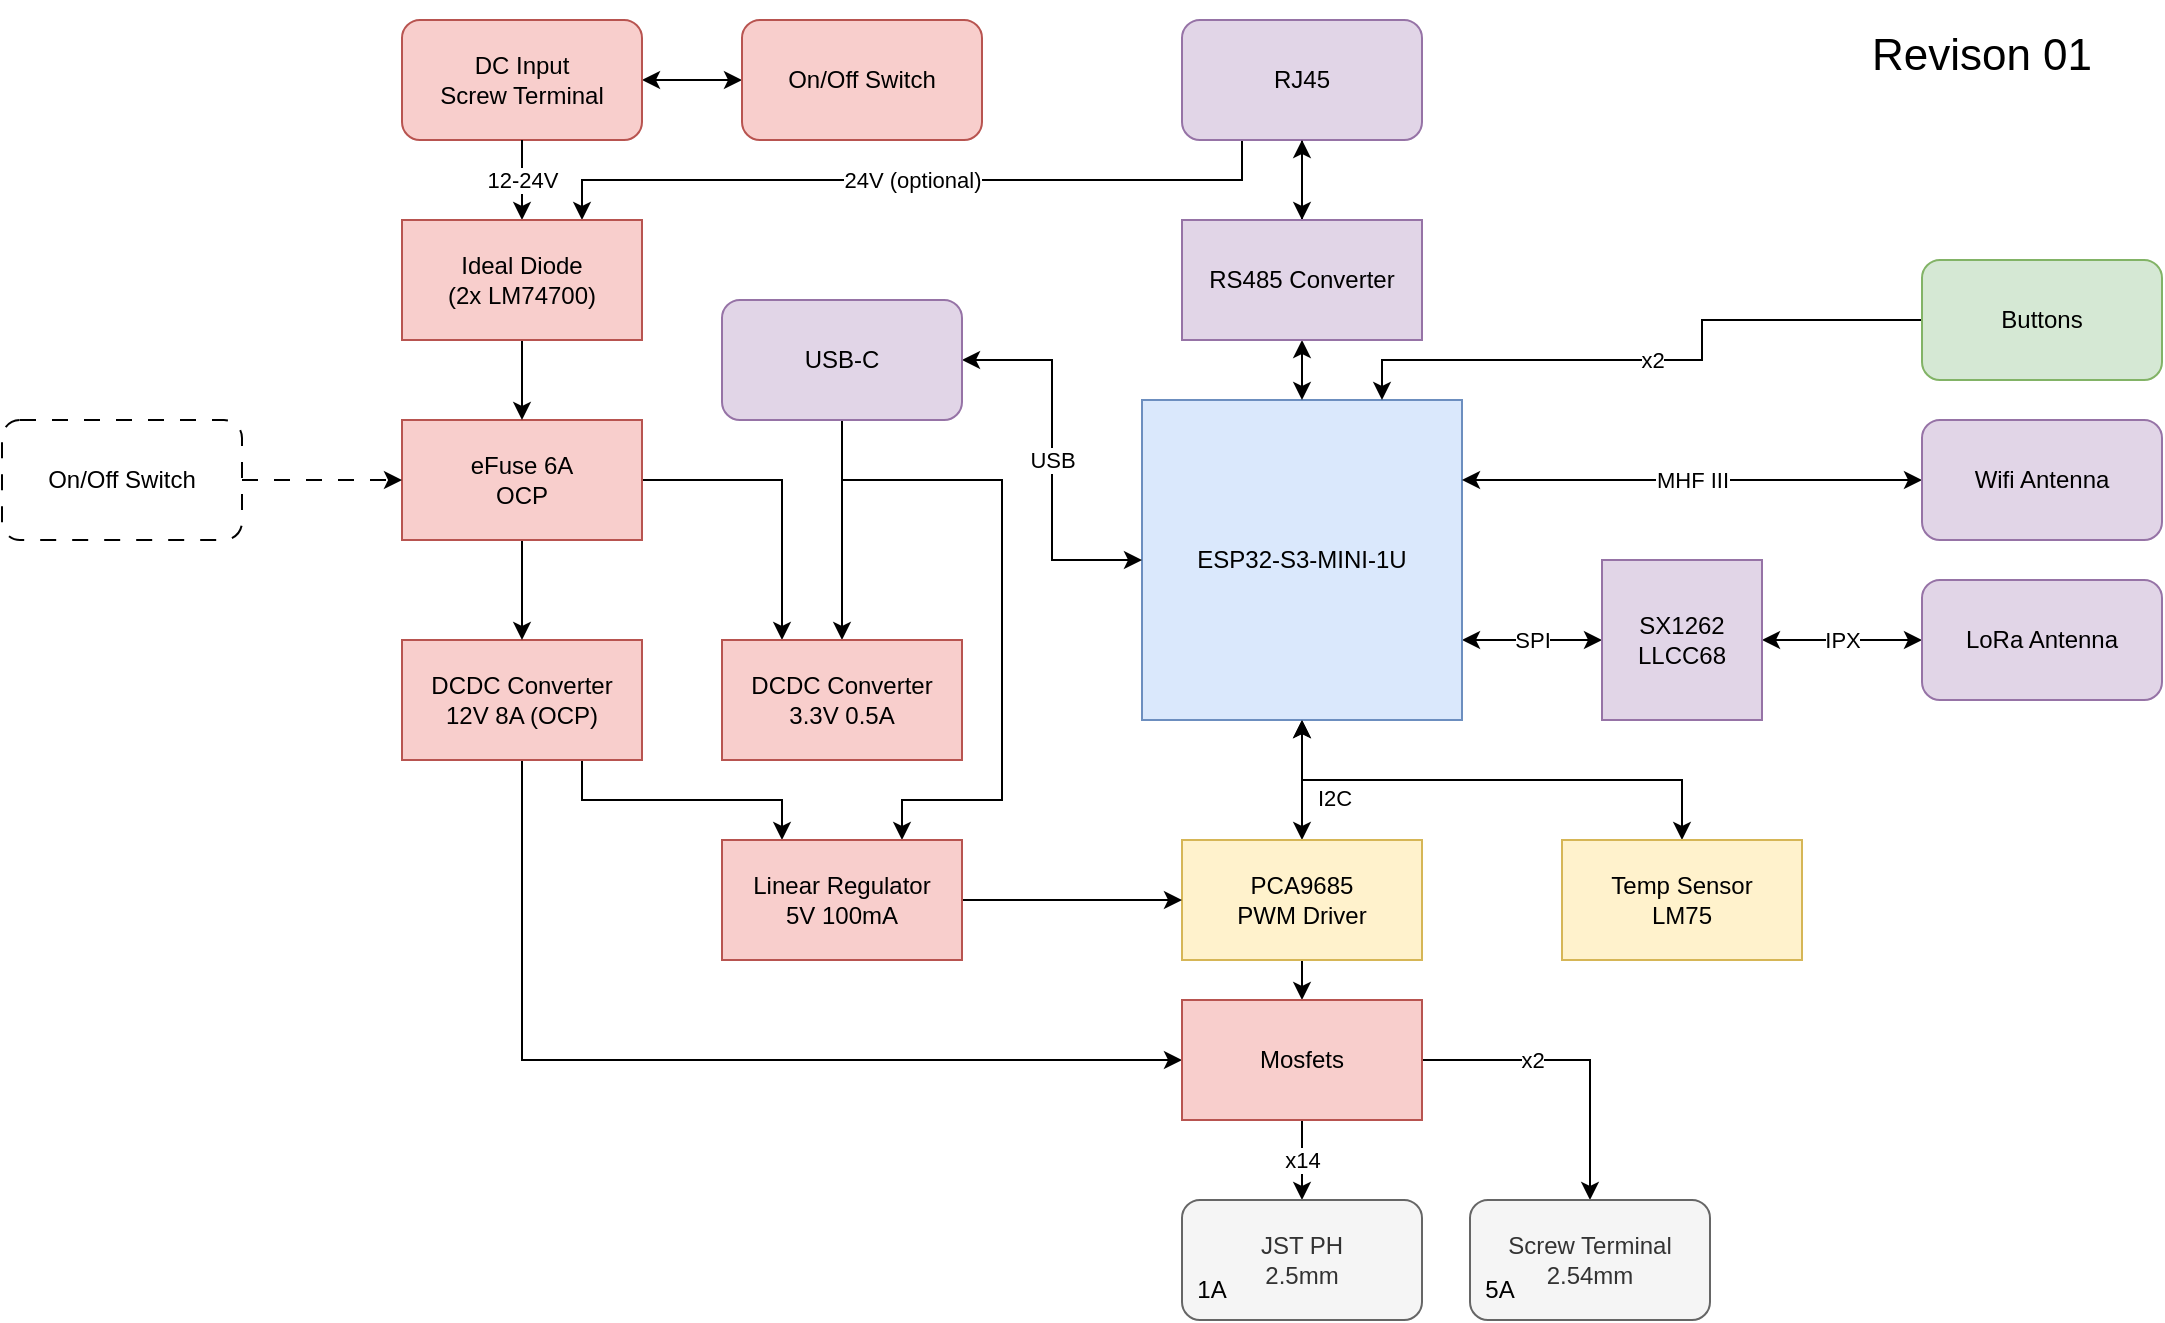 <mxfile version="24.4.0" type="device">
  <diagram name="Page-1" id="z83b7PPcV6ZyIOXjzvce">
    <mxGraphModel dx="2401" dy="1180" grid="1" gridSize="10" guides="1" tooltips="1" connect="1" arrows="1" fold="1" page="1" pageScale="1" pageWidth="1169" pageHeight="827" math="0" shadow="0">
      <root>
        <mxCell id="0" />
        <mxCell id="1" parent="0" />
        <mxCell id="Z63Cd4MSv0f7jXQqCqa3-32" value="SPI" style="edgeStyle=orthogonalEdgeStyle;rounded=0;orthogonalLoop=1;jettySize=auto;html=1;exitX=1;exitY=0.75;exitDx=0;exitDy=0;startArrow=classic;startFill=1;" parent="1" source="Z63Cd4MSv0f7jXQqCqa3-3" target="Z63Cd4MSv0f7jXQqCqa3-4" edge="1">
          <mxGeometry relative="1" as="geometry" />
        </mxCell>
        <mxCell id="Z63Cd4MSv0f7jXQqCqa3-35" value="I2C" style="edgeStyle=orthogonalEdgeStyle;rounded=0;orthogonalLoop=1;jettySize=auto;html=1;exitX=0.5;exitY=1;exitDx=0;exitDy=0;entryX=0.5;entryY=0;entryDx=0;entryDy=0;startArrow=classic;startFill=1;" parent="1" source="Z63Cd4MSv0f7jXQqCqa3-3" target="Z63Cd4MSv0f7jXQqCqa3-13" edge="1">
          <mxGeometry x="0.286" y="16" relative="1" as="geometry">
            <mxPoint as="offset" />
          </mxGeometry>
        </mxCell>
        <mxCell id="Z63Cd4MSv0f7jXQqCqa3-3" value="ESP32-S3-MINI-1U" style="whiteSpace=wrap;html=1;aspect=fixed;fillColor=#dae8fc;strokeColor=#6c8ebf;" parent="1" vertex="1">
          <mxGeometry x="490" y="320" width="160" height="160" as="geometry" />
        </mxCell>
        <mxCell id="Z63Cd4MSv0f7jXQqCqa3-33" value="IPX" style="edgeStyle=orthogonalEdgeStyle;rounded=0;orthogonalLoop=1;jettySize=auto;html=1;exitX=1;exitY=0.5;exitDx=0;exitDy=0;startArrow=classic;startFill=1;" parent="1" source="Z63Cd4MSv0f7jXQqCqa3-4" target="Z63Cd4MSv0f7jXQqCqa3-17" edge="1">
          <mxGeometry relative="1" as="geometry" />
        </mxCell>
        <mxCell id="Z63Cd4MSv0f7jXQqCqa3-4" value="SX1262&lt;div&gt;LLCC68&lt;/div&gt;" style="whiteSpace=wrap;html=1;aspect=fixed;fillColor=#e1d5e7;strokeColor=#9673a6;" parent="1" vertex="1">
          <mxGeometry x="720" y="400" width="80" height="80" as="geometry" />
        </mxCell>
        <mxCell id="Z63Cd4MSv0f7jXQqCqa3-21" value="USB" style="edgeStyle=orthogonalEdgeStyle;rounded=0;orthogonalLoop=1;jettySize=auto;html=1;exitX=1;exitY=0.5;exitDx=0;exitDy=0;startArrow=classic;startFill=1;" parent="1" source="Z63Cd4MSv0f7jXQqCqa3-7" target="Z63Cd4MSv0f7jXQqCqa3-3" edge="1">
          <mxGeometry relative="1" as="geometry">
            <mxPoint x="300" y="454" as="targetPoint" />
          </mxGeometry>
        </mxCell>
        <mxCell id="PdocWzId6pz93LeW0cs--3" style="edgeStyle=orthogonalEdgeStyle;rounded=0;orthogonalLoop=1;jettySize=auto;html=1;exitX=0.5;exitY=1;exitDx=0;exitDy=0;entryX=0.5;entryY=0;entryDx=0;entryDy=0;" parent="1" source="Z63Cd4MSv0f7jXQqCqa3-7" target="88yLvj8abLCUOFOeK4SU-3" edge="1">
          <mxGeometry relative="1" as="geometry" />
        </mxCell>
        <mxCell id="PdocWzId6pz93LeW0cs--4" style="edgeStyle=orthogonalEdgeStyle;rounded=0;orthogonalLoop=1;jettySize=auto;html=1;exitX=0.5;exitY=1;exitDx=0;exitDy=0;entryX=0.75;entryY=0;entryDx=0;entryDy=0;" parent="1" source="Z63Cd4MSv0f7jXQqCqa3-7" target="oz5sCgZrgBWRdem4BcaA-5" edge="1">
          <mxGeometry relative="1" as="geometry">
            <Array as="points">
              <mxPoint x="340" y="360" />
              <mxPoint x="420" y="360" />
              <mxPoint x="420" y="520" />
              <mxPoint x="370" y="520" />
            </Array>
          </mxGeometry>
        </mxCell>
        <mxCell id="Z63Cd4MSv0f7jXQqCqa3-7" value="USB-C" style="rounded=1;whiteSpace=wrap;html=1;fillColor=#e1d5e7;strokeColor=#9673a6;" parent="1" vertex="1">
          <mxGeometry x="280" y="270" width="120" height="60" as="geometry" />
        </mxCell>
        <mxCell id="Z63Cd4MSv0f7jXQqCqa3-29" style="edgeStyle=orthogonalEdgeStyle;rounded=0;orthogonalLoop=1;jettySize=auto;html=1;exitX=0.5;exitY=1;exitDx=0;exitDy=0;entryX=0.5;entryY=0;entryDx=0;entryDy=0;" parent="1" source="Z63Cd4MSv0f7jXQqCqa3-8" target="Z63Cd4MSv0f7jXQqCqa3-9" edge="1">
          <mxGeometry relative="1" as="geometry" />
        </mxCell>
        <mxCell id="oz5sCgZrgBWRdem4BcaA-7" value="24V (optional)" style="edgeStyle=orthogonalEdgeStyle;rounded=0;orthogonalLoop=1;jettySize=auto;html=1;exitX=0.25;exitY=1;exitDx=0;exitDy=0;entryX=0.75;entryY=0;entryDx=0;entryDy=0;" parent="1" source="Z63Cd4MSv0f7jXQqCqa3-8" target="PdocWzId6pz93LeW0cs--1" edge="1">
          <mxGeometry relative="1" as="geometry">
            <Array as="points">
              <mxPoint x="540" y="210" />
              <mxPoint x="210" y="210" />
            </Array>
            <mxPoint x="220" y="250" as="targetPoint" />
          </mxGeometry>
        </mxCell>
        <mxCell id="Z63Cd4MSv0f7jXQqCqa3-8" value="RJ45" style="rounded=1;whiteSpace=wrap;html=1;fillColor=#e1d5e7;strokeColor=#9673a6;" parent="1" vertex="1">
          <mxGeometry x="510" y="130" width="120" height="60" as="geometry" />
        </mxCell>
        <mxCell id="Z63Cd4MSv0f7jXQqCqa3-30" style="edgeStyle=orthogonalEdgeStyle;rounded=0;orthogonalLoop=1;jettySize=auto;html=1;exitX=0.5;exitY=1;exitDx=0;exitDy=0;entryX=0.5;entryY=0;entryDx=0;entryDy=0;startArrow=classic;startFill=1;" parent="1" source="Z63Cd4MSv0f7jXQqCqa3-9" target="Z63Cd4MSv0f7jXQqCqa3-3" edge="1">
          <mxGeometry relative="1" as="geometry" />
        </mxCell>
        <mxCell id="Z63Cd4MSv0f7jXQqCqa3-31" value="" style="edgeStyle=orthogonalEdgeStyle;rounded=0;orthogonalLoop=1;jettySize=auto;html=1;" parent="1" source="Z63Cd4MSv0f7jXQqCqa3-9" target="Z63Cd4MSv0f7jXQqCqa3-8" edge="1">
          <mxGeometry relative="1" as="geometry" />
        </mxCell>
        <mxCell id="Z63Cd4MSv0f7jXQqCqa3-9" value="RS485 Converter" style="rounded=0;whiteSpace=wrap;html=1;fillColor=#e1d5e7;strokeColor=#9673a6;" parent="1" vertex="1">
          <mxGeometry x="510" y="230" width="120" height="60" as="geometry" />
        </mxCell>
        <mxCell id="Z63Cd4MSv0f7jXQqCqa3-26" style="edgeStyle=orthogonalEdgeStyle;rounded=0;orthogonalLoop=1;jettySize=auto;html=1;exitX=1;exitY=0.5;exitDx=0;exitDy=0;entryX=0;entryY=0.5;entryDx=0;entryDy=0;startArrow=classic;startFill=1;" parent="1" source="Z63Cd4MSv0f7jXQqCqa3-11" target="Z63Cd4MSv0f7jXQqCqa3-20" edge="1">
          <mxGeometry relative="1" as="geometry" />
        </mxCell>
        <mxCell id="Z63Cd4MSv0f7jXQqCqa3-11" value="DC Input&lt;div&gt;Screw Terminal&lt;/div&gt;" style="rounded=1;whiteSpace=wrap;html=1;fillColor=#f8cecc;strokeColor=#b85450;" parent="1" vertex="1">
          <mxGeometry x="120" y="130" width="120" height="60" as="geometry" />
        </mxCell>
        <mxCell id="oz5sCgZrgBWRdem4BcaA-1" style="edgeStyle=orthogonalEdgeStyle;rounded=0;orthogonalLoop=1;jettySize=auto;html=1;exitX=0.5;exitY=1;exitDx=0;exitDy=0;entryX=0;entryY=0.5;entryDx=0;entryDy=0;" parent="1" source="Z63Cd4MSv0f7jXQqCqa3-12" target="Z63Cd4MSv0f7jXQqCqa3-14" edge="1">
          <mxGeometry relative="1" as="geometry">
            <Array as="points">
              <mxPoint x="180" y="650" />
            </Array>
          </mxGeometry>
        </mxCell>
        <mxCell id="nUjMPliQkeW6kAR4EXXE-4" style="edgeStyle=orthogonalEdgeStyle;rounded=0;orthogonalLoop=1;jettySize=auto;html=1;exitX=0.75;exitY=1;exitDx=0;exitDy=0;entryX=0.25;entryY=0;entryDx=0;entryDy=0;" parent="1" source="Z63Cd4MSv0f7jXQqCqa3-12" target="oz5sCgZrgBWRdem4BcaA-5" edge="1">
          <mxGeometry relative="1" as="geometry" />
        </mxCell>
        <mxCell id="Z63Cd4MSv0f7jXQqCqa3-12" value="DCDC Converter&lt;div&gt;12V 8A (OCP)&lt;/div&gt;" style="rounded=0;whiteSpace=wrap;html=1;fillColor=#f8cecc;strokeColor=#b85450;" parent="1" vertex="1">
          <mxGeometry x="120" y="440" width="120" height="60" as="geometry" />
        </mxCell>
        <mxCell id="88yLvj8abLCUOFOeK4SU-6" style="edgeStyle=orthogonalEdgeStyle;rounded=0;orthogonalLoop=1;jettySize=auto;html=1;exitX=0.5;exitY=1;exitDx=0;exitDy=0;entryX=0.5;entryY=0;entryDx=0;entryDy=0;" parent="1" source="Z63Cd4MSv0f7jXQqCqa3-13" target="Z63Cd4MSv0f7jXQqCqa3-14" edge="1">
          <mxGeometry relative="1" as="geometry" />
        </mxCell>
        <mxCell id="Z63Cd4MSv0f7jXQqCqa3-13" value="PCA9685&lt;br&gt;&lt;div&gt;PWM Driver&lt;/div&gt;" style="rounded=0;whiteSpace=wrap;html=1;fillColor=#fff2cc;strokeColor=#d6b656;" parent="1" vertex="1">
          <mxGeometry x="510" y="540" width="120" height="60" as="geometry" />
        </mxCell>
        <mxCell id="Z63Cd4MSv0f7jXQqCqa3-37" value="x14" style="edgeStyle=orthogonalEdgeStyle;rounded=0;orthogonalLoop=1;jettySize=auto;html=1;startArrow=none;startFill=0;" parent="1" source="Z63Cd4MSv0f7jXQqCqa3-14" target="Z63Cd4MSv0f7jXQqCqa3-15" edge="1">
          <mxGeometry relative="1" as="geometry" />
        </mxCell>
        <mxCell id="Z63Cd4MSv0f7jXQqCqa3-38" value="x2" style="edgeStyle=orthogonalEdgeStyle;rounded=0;orthogonalLoop=1;jettySize=auto;html=1;startArrow=none;startFill=0;" parent="1" source="Z63Cd4MSv0f7jXQqCqa3-14" target="Z63Cd4MSv0f7jXQqCqa3-16" edge="1">
          <mxGeometry x="-0.292" relative="1" as="geometry">
            <mxPoint as="offset" />
          </mxGeometry>
        </mxCell>
        <mxCell id="Z63Cd4MSv0f7jXQqCqa3-14" value="Mosfets" style="rounded=0;whiteSpace=wrap;html=1;fillColor=#f8cecc;strokeColor=#b85450;" parent="1" vertex="1">
          <mxGeometry x="510" y="620" width="120" height="60" as="geometry" />
        </mxCell>
        <mxCell id="Z63Cd4MSv0f7jXQqCqa3-15" value="JST PH&lt;div&gt;2.5mm&lt;/div&gt;" style="rounded=1;whiteSpace=wrap;html=1;fillColor=#f5f5f5;strokeColor=#666666;fontColor=#333333;" parent="1" vertex="1">
          <mxGeometry x="510" y="720" width="120" height="60" as="geometry" />
        </mxCell>
        <mxCell id="Z63Cd4MSv0f7jXQqCqa3-16" value="Screw Terminal&lt;div&gt;2.54mm&lt;/div&gt;" style="rounded=1;whiteSpace=wrap;html=1;fillColor=#f5f5f5;strokeColor=#666666;fontColor=#333333;" parent="1" vertex="1">
          <mxGeometry x="654" y="720" width="120" height="60" as="geometry" />
        </mxCell>
        <mxCell id="Z63Cd4MSv0f7jXQqCqa3-17" value="LoRa Antenna" style="rounded=1;whiteSpace=wrap;html=1;fillColor=#e1d5e7;strokeColor=#9673a6;" parent="1" vertex="1">
          <mxGeometry x="880" y="410" width="120" height="60" as="geometry" />
        </mxCell>
        <mxCell id="Z63Cd4MSv0f7jXQqCqa3-34" value="MHF III" style="edgeStyle=orthogonalEdgeStyle;rounded=0;orthogonalLoop=1;jettySize=auto;html=1;exitX=0;exitY=0.5;exitDx=0;exitDy=0;entryX=1;entryY=0.25;entryDx=0;entryDy=0;startArrow=classic;startFill=1;" parent="1" source="Z63Cd4MSv0f7jXQqCqa3-18" target="Z63Cd4MSv0f7jXQqCqa3-3" edge="1">
          <mxGeometry relative="1" as="geometry">
            <Array as="points">
              <mxPoint x="790" y="360" />
              <mxPoint x="790" y="360" />
            </Array>
            <mxPoint as="offset" />
          </mxGeometry>
        </mxCell>
        <mxCell id="Z63Cd4MSv0f7jXQqCqa3-18" value="Wifi Antenna" style="rounded=1;whiteSpace=wrap;html=1;fillColor=#e1d5e7;strokeColor=#9673a6;" parent="1" vertex="1">
          <mxGeometry x="880" y="330" width="120" height="60" as="geometry" />
        </mxCell>
        <mxCell id="Z63Cd4MSv0f7jXQqCqa3-25" style="edgeStyle=orthogonalEdgeStyle;rounded=0;orthogonalLoop=1;jettySize=auto;html=1;entryX=0.5;entryY=0;entryDx=0;entryDy=0;exitX=0.5;exitY=1;exitDx=0;exitDy=0;" parent="1" source="Z63Cd4MSv0f7jXQqCqa3-19" target="Z63Cd4MSv0f7jXQqCqa3-12" edge="1">
          <mxGeometry relative="1" as="geometry">
            <mxPoint x="230" y="280" as="sourcePoint" />
          </mxGeometry>
        </mxCell>
        <mxCell id="nUjMPliQkeW6kAR4EXXE-3" style="edgeStyle=orthogonalEdgeStyle;rounded=0;orthogonalLoop=1;jettySize=auto;html=1;exitX=1;exitY=0.5;exitDx=0;exitDy=0;entryX=0.25;entryY=0;entryDx=0;entryDy=0;" parent="1" source="Z63Cd4MSv0f7jXQqCqa3-19" target="88yLvj8abLCUOFOeK4SU-3" edge="1">
          <mxGeometry relative="1" as="geometry" />
        </mxCell>
        <mxCell id="Z63Cd4MSv0f7jXQqCqa3-19" value="&lt;div&gt;&lt;span style=&quot;background-color: initial;&quot;&gt;eFuse 6&lt;/span&gt;&lt;span style=&quot;background-color: initial;&quot;&gt;A&lt;/span&gt;&lt;br&gt;&lt;/div&gt;&lt;div&gt;&lt;span style=&quot;background-color: initial;&quot;&gt;OCP&lt;/span&gt;&lt;/div&gt;" style="rounded=0;whiteSpace=wrap;html=1;fillColor=#f8cecc;strokeColor=#b85450;" parent="1" vertex="1">
          <mxGeometry x="120" y="330" width="120" height="60" as="geometry" />
        </mxCell>
        <mxCell id="oz5sCgZrgBWRdem4BcaA-2" value="12-24V" style="edgeStyle=orthogonalEdgeStyle;rounded=0;orthogonalLoop=1;jettySize=auto;html=1;exitX=0.5;exitY=1;exitDx=0;exitDy=0;" parent="1" source="Z63Cd4MSv0f7jXQqCqa3-11" target="PdocWzId6pz93LeW0cs--1" edge="1">
          <mxGeometry relative="1" as="geometry">
            <mxPoint x="160" y="240" as="targetPoint" />
          </mxGeometry>
        </mxCell>
        <mxCell id="Z63Cd4MSv0f7jXQqCqa3-20" value="On/Off Switch" style="rounded=1;whiteSpace=wrap;html=1;fillColor=#f8cecc;strokeColor=#b85450;" parent="1" vertex="1">
          <mxGeometry x="290" y="130" width="120" height="60" as="geometry" />
        </mxCell>
        <mxCell id="ka8EcKosG7HrpOvrYVtk-2" style="edgeStyle=orthogonalEdgeStyle;rounded=0;orthogonalLoop=1;jettySize=auto;html=1;exitX=0.5;exitY=0;exitDx=0;exitDy=0;entryX=0.5;entryY=1;entryDx=0;entryDy=0;startArrow=classic;startFill=1;" parent="1" source="ka8EcKosG7HrpOvrYVtk-1" target="Z63Cd4MSv0f7jXQqCqa3-3" edge="1">
          <mxGeometry relative="1" as="geometry" />
        </mxCell>
        <mxCell id="ka8EcKosG7HrpOvrYVtk-1" value="Temp Sensor&lt;div&gt;LM75&lt;/div&gt;" style="rounded=0;whiteSpace=wrap;html=1;fillColor=#fff2cc;strokeColor=#d6b656;" parent="1" vertex="1">
          <mxGeometry x="700" y="540" width="120" height="60" as="geometry" />
        </mxCell>
        <mxCell id="ka8EcKosG7HrpOvrYVtk-4" value="1A" style="text;html=1;align=center;verticalAlign=middle;whiteSpace=wrap;rounded=0;" parent="1" vertex="1">
          <mxGeometry x="510" y="750" width="30" height="30" as="geometry" />
        </mxCell>
        <mxCell id="ka8EcKosG7HrpOvrYVtk-5" value="5A" style="text;html=1;align=center;verticalAlign=middle;whiteSpace=wrap;rounded=0;" parent="1" vertex="1">
          <mxGeometry x="654" y="750" width="30" height="30" as="geometry" />
        </mxCell>
        <mxCell id="88yLvj8abLCUOFOeK4SU-3" value="DCDC Converter&lt;div&gt;3.3V 0.5A&lt;/div&gt;" style="rounded=0;whiteSpace=wrap;html=1;fillColor=#f8cecc;strokeColor=#b85450;" parent="1" vertex="1">
          <mxGeometry x="280" y="440" width="120" height="60" as="geometry" />
        </mxCell>
        <mxCell id="nUjMPliQkeW6kAR4EXXE-1" style="edgeStyle=orthogonalEdgeStyle;rounded=0;orthogonalLoop=1;jettySize=auto;html=1;exitX=1;exitY=0.5;exitDx=0;exitDy=0;" parent="1" source="oz5sCgZrgBWRdem4BcaA-5" target="Z63Cd4MSv0f7jXQqCqa3-13" edge="1">
          <mxGeometry relative="1" as="geometry" />
        </mxCell>
        <mxCell id="oz5sCgZrgBWRdem4BcaA-5" value="Linear Regulator&lt;div&gt;5V 100mA&lt;/div&gt;" style="rounded=0;whiteSpace=wrap;html=1;fillColor=#f8cecc;strokeColor=#b85450;" parent="1" vertex="1">
          <mxGeometry x="280" y="540" width="120" height="60" as="geometry" />
        </mxCell>
        <mxCell id="oz5sCgZrgBWRdem4BcaA-9" value="x2" style="edgeStyle=orthogonalEdgeStyle;rounded=0;orthogonalLoop=1;jettySize=auto;html=1;exitX=0;exitY=0.5;exitDx=0;exitDy=0;entryX=0.75;entryY=0;entryDx=0;entryDy=0;" parent="1" source="oz5sCgZrgBWRdem4BcaA-8" target="Z63Cd4MSv0f7jXQqCqa3-3" edge="1">
          <mxGeometry relative="1" as="geometry">
            <Array as="points">
              <mxPoint x="770" y="280" />
              <mxPoint x="770" y="300" />
              <mxPoint x="610" y="300" />
            </Array>
          </mxGeometry>
        </mxCell>
        <mxCell id="oz5sCgZrgBWRdem4BcaA-8" value="Buttons" style="rounded=1;whiteSpace=wrap;html=1;fillColor=#d5e8d4;strokeColor=#82b366;" parent="1" vertex="1">
          <mxGeometry x="880" y="250" width="120" height="60" as="geometry" />
        </mxCell>
        <mxCell id="mnV45OxOouCqB1F6L63J-1" value="Revison 01" style="text;html=1;align=center;verticalAlign=middle;whiteSpace=wrap;rounded=0;fontSize=22;" parent="1" vertex="1">
          <mxGeometry x="830" y="120" width="160" height="55" as="geometry" />
        </mxCell>
        <mxCell id="PdocWzId6pz93LeW0cs--2" style="edgeStyle=orthogonalEdgeStyle;rounded=0;orthogonalLoop=1;jettySize=auto;html=1;exitX=0.5;exitY=1;exitDx=0;exitDy=0;entryX=0.5;entryY=0;entryDx=0;entryDy=0;" parent="1" source="PdocWzId6pz93LeW0cs--1" target="Z63Cd4MSv0f7jXQqCqa3-19" edge="1">
          <mxGeometry relative="1" as="geometry" />
        </mxCell>
        <mxCell id="PdocWzId6pz93LeW0cs--1" value="&lt;div&gt;Ideal Diode&lt;/div&gt;&lt;div&gt;(2x LM74700)&lt;/div&gt;" style="rounded=0;whiteSpace=wrap;html=1;fillColor=#f8cecc;strokeColor=#b85450;" parent="1" vertex="1">
          <mxGeometry x="120" y="230" width="120" height="60" as="geometry" />
        </mxCell>
        <mxCell id="fXENNy4gz11OrT1EHlez-3" style="edgeStyle=orthogonalEdgeStyle;rounded=0;orthogonalLoop=1;jettySize=auto;html=1;exitX=1;exitY=0.5;exitDx=0;exitDy=0;entryX=0;entryY=0.5;entryDx=0;entryDy=0;dashed=1;dashPattern=8 8;" edge="1" parent="1" source="fXENNy4gz11OrT1EHlez-2" target="Z63Cd4MSv0f7jXQqCqa3-19">
          <mxGeometry relative="1" as="geometry" />
        </mxCell>
        <mxCell id="fXENNy4gz11OrT1EHlez-2" value="On/Off Switch" style="rounded=1;whiteSpace=wrap;html=1;dashed=1;dashPattern=8 8;" vertex="1" parent="1">
          <mxGeometry x="-80" y="330" width="120" height="60" as="geometry" />
        </mxCell>
      </root>
    </mxGraphModel>
  </diagram>
</mxfile>
